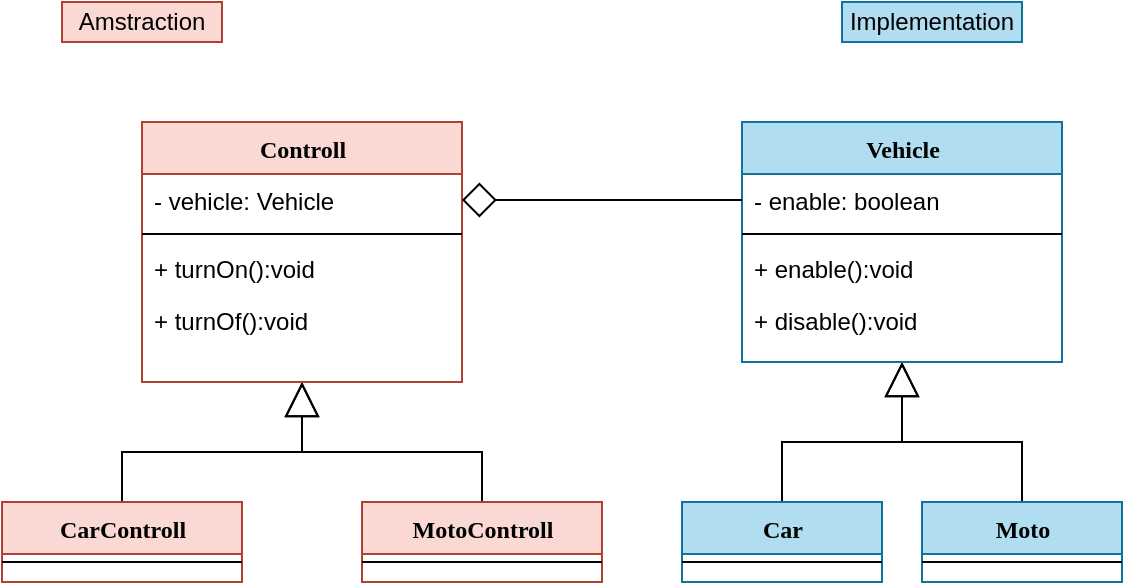 <mxfile version="14.0.5" type="device"><diagram name="Page-1" id="9f46799a-70d6-7492-0946-bef42562c5a5"><mxGraphModel dx="1374" dy="713" grid="1" gridSize="10" guides="1" tooltips="1" connect="1" arrows="1" fold="1" page="1" pageScale="1" pageWidth="1100" pageHeight="850" background="#ffffff" math="0" shadow="0"><root><mxCell id="0"/><mxCell id="1" parent="0"/><mxCell id="ZSr5cvUZmHu-_0xO7EGU-34" style="edgeStyle=orthogonalEdgeStyle;rounded=0;orthogonalLoop=1;jettySize=auto;html=1;exitX=0.5;exitY=1;exitDx=0;exitDy=0;entryX=0.5;entryY=0;entryDx=0;entryDy=0;startArrow=block;startFill=0;startSize=15;endArrow=none;endFill=0;" edge="1" parent="1" source="ZSr5cvUZmHu-_0xO7EGU-1" target="ZSr5cvUZmHu-_0xO7EGU-26"><mxGeometry relative="1" as="geometry"/></mxCell><mxCell id="ZSr5cvUZmHu-_0xO7EGU-35" style="edgeStyle=orthogonalEdgeStyle;rounded=0;orthogonalLoop=1;jettySize=auto;html=1;exitX=0.5;exitY=1;exitDx=0;exitDy=0;entryX=0.5;entryY=0;entryDx=0;entryDy=0;startArrow=block;startFill=0;startSize=15;endArrow=none;endFill=0;" edge="1" parent="1" source="ZSr5cvUZmHu-_0xO7EGU-1" target="ZSr5cvUZmHu-_0xO7EGU-31"><mxGeometry relative="1" as="geometry"/></mxCell><mxCell id="ZSr5cvUZmHu-_0xO7EGU-1" value="Controll" style="swimlane;html=1;fontStyle=1;align=center;verticalAlign=top;childLayout=stackLayout;horizontal=1;startSize=26;horizontalStack=0;resizeParent=1;resizeLast=0;collapsible=1;marginBottom=0;swimlaneFillColor=#ffffff;rounded=0;shadow=0;comic=0;labelBackgroundColor=none;strokeWidth=1;fillColor=#fad9d5;fontFamily=Verdana;fontSize=12;strokeColor=#ae4132;" vertex="1" parent="1"><mxGeometry x="80" y="120" width="160" height="130" as="geometry"/></mxCell><mxCell id="ZSr5cvUZmHu-_0xO7EGU-2" value="- vehicle: Vehicle" style="text;html=1;strokeColor=none;fillColor=none;align=left;verticalAlign=top;spacingLeft=4;spacingRight=4;whiteSpace=wrap;overflow=hidden;rotatable=0;points=[[0,0.5],[1,0.5]];portConstraint=eastwest;" vertex="1" parent="ZSr5cvUZmHu-_0xO7EGU-1"><mxGeometry y="26" width="160" height="26" as="geometry"/></mxCell><mxCell id="ZSr5cvUZmHu-_0xO7EGU-7" value="" style="line;html=1;strokeWidth=1;fillColor=none;align=left;verticalAlign=middle;spacingTop=-1;spacingLeft=3;spacingRight=3;rotatable=0;labelPosition=right;points=[];portConstraint=eastwest;" vertex="1" parent="ZSr5cvUZmHu-_0xO7EGU-1"><mxGeometry y="52" width="160" height="8" as="geometry"/></mxCell><mxCell id="ZSr5cvUZmHu-_0xO7EGU-24" value="+ turnOn():void" style="text;html=1;strokeColor=none;fillColor=none;align=left;verticalAlign=top;spacingLeft=4;spacingRight=4;whiteSpace=wrap;overflow=hidden;rotatable=0;points=[[0,0.5],[1,0.5]];portConstraint=eastwest;" vertex="1" parent="ZSr5cvUZmHu-_0xO7EGU-1"><mxGeometry y="60" width="160" height="26" as="geometry"/></mxCell><mxCell id="ZSr5cvUZmHu-_0xO7EGU-25" value="+ turnOf():void" style="text;html=1;strokeColor=none;fillColor=none;align=left;verticalAlign=top;spacingLeft=4;spacingRight=4;whiteSpace=wrap;overflow=hidden;rotatable=0;points=[[0,0.5],[1,0.5]];portConstraint=eastwest;" vertex="1" parent="ZSr5cvUZmHu-_0xO7EGU-1"><mxGeometry y="86" width="160" height="26" as="geometry"/></mxCell><mxCell id="ZSr5cvUZmHu-_0xO7EGU-26" value="CarControll" style="swimlane;html=1;fontStyle=1;align=center;verticalAlign=top;childLayout=stackLayout;horizontal=1;startSize=26;horizontalStack=0;resizeParent=1;resizeLast=0;collapsible=1;marginBottom=0;swimlaneFillColor=#ffffff;rounded=0;shadow=0;comic=0;labelBackgroundColor=none;strokeWidth=1;fillColor=#fad9d5;fontFamily=Verdana;fontSize=12;strokeColor=#ae4132;" vertex="1" parent="1"><mxGeometry x="10" y="310" width="120" height="40" as="geometry"/></mxCell><mxCell id="ZSr5cvUZmHu-_0xO7EGU-28" value="" style="line;html=1;strokeWidth=1;fillColor=none;align=left;verticalAlign=middle;spacingTop=-1;spacingLeft=3;spacingRight=3;rotatable=0;labelPosition=right;points=[];portConstraint=eastwest;" vertex="1" parent="ZSr5cvUZmHu-_0xO7EGU-26"><mxGeometry y="26" width="120" height="8" as="geometry"/></mxCell><mxCell id="ZSr5cvUZmHu-_0xO7EGU-31" value="MotoControll" style="swimlane;html=1;fontStyle=1;align=center;verticalAlign=top;childLayout=stackLayout;horizontal=1;startSize=26;horizontalStack=0;resizeParent=1;resizeLast=0;collapsible=1;marginBottom=0;swimlaneFillColor=#ffffff;rounded=0;shadow=0;comic=0;labelBackgroundColor=none;strokeWidth=1;fillColor=#fad9d5;fontFamily=Verdana;fontSize=12;strokeColor=#ae4132;" vertex="1" parent="1"><mxGeometry x="190" y="310" width="120" height="40" as="geometry"/></mxCell><mxCell id="ZSr5cvUZmHu-_0xO7EGU-32" value="" style="line;html=1;strokeWidth=1;fillColor=none;align=left;verticalAlign=middle;spacingTop=-1;spacingLeft=3;spacingRight=3;rotatable=0;labelPosition=right;points=[];portConstraint=eastwest;" vertex="1" parent="ZSr5cvUZmHu-_0xO7EGU-31"><mxGeometry y="26" width="120" height="8" as="geometry"/></mxCell><mxCell id="ZSr5cvUZmHu-_0xO7EGU-50" style="edgeStyle=orthogonalEdgeStyle;rounded=0;orthogonalLoop=1;jettySize=auto;html=1;exitX=0.5;exitY=1;exitDx=0;exitDy=0;entryX=0.5;entryY=0;entryDx=0;entryDy=0;startArrow=block;startFill=0;startSize=15;endArrow=none;endFill=0;" edge="1" parent="1" source="ZSr5cvUZmHu-_0xO7EGU-36" target="ZSr5cvUZmHu-_0xO7EGU-43"><mxGeometry relative="1" as="geometry"/></mxCell><mxCell id="ZSr5cvUZmHu-_0xO7EGU-51" style="edgeStyle=orthogonalEdgeStyle;rounded=0;orthogonalLoop=1;jettySize=auto;html=1;exitX=0.5;exitY=1;exitDx=0;exitDy=0;entryX=0.5;entryY=0;entryDx=0;entryDy=0;startArrow=block;startFill=0;startSize=15;endArrow=none;endFill=0;" edge="1" parent="1" source="ZSr5cvUZmHu-_0xO7EGU-36" target="ZSr5cvUZmHu-_0xO7EGU-48"><mxGeometry relative="1" as="geometry"/></mxCell><mxCell id="ZSr5cvUZmHu-_0xO7EGU-36" value="Vehicle" style="swimlane;html=1;fontStyle=1;align=center;verticalAlign=top;childLayout=stackLayout;horizontal=1;startSize=26;horizontalStack=0;resizeParent=1;resizeLast=0;collapsible=1;marginBottom=0;swimlaneFillColor=#ffffff;rounded=0;shadow=0;comic=0;labelBackgroundColor=none;strokeWidth=1;fillColor=#b1ddf0;fontFamily=Verdana;fontSize=12;strokeColor=#10739e;" vertex="1" parent="1"><mxGeometry x="380" y="120" width="160" height="120" as="geometry"/></mxCell><mxCell id="ZSr5cvUZmHu-_0xO7EGU-37" value="- enable: boolean" style="text;html=1;strokeColor=none;fillColor=none;align=left;verticalAlign=top;spacingLeft=4;spacingRight=4;whiteSpace=wrap;overflow=hidden;rotatable=0;points=[[0,0.5],[1,0.5]];portConstraint=eastwest;" vertex="1" parent="ZSr5cvUZmHu-_0xO7EGU-36"><mxGeometry y="26" width="160" height="26" as="geometry"/></mxCell><mxCell id="ZSr5cvUZmHu-_0xO7EGU-38" value="" style="line;html=1;strokeWidth=1;fillColor=none;align=left;verticalAlign=middle;spacingTop=-1;spacingLeft=3;spacingRight=3;rotatable=0;labelPosition=right;points=[];portConstraint=eastwest;" vertex="1" parent="ZSr5cvUZmHu-_0xO7EGU-36"><mxGeometry y="52" width="160" height="8" as="geometry"/></mxCell><mxCell id="ZSr5cvUZmHu-_0xO7EGU-39" value="+ enable():void" style="text;html=1;strokeColor=none;fillColor=none;align=left;verticalAlign=top;spacingLeft=4;spacingRight=4;whiteSpace=wrap;overflow=hidden;rotatable=0;points=[[0,0.5],[1,0.5]];portConstraint=eastwest;" vertex="1" parent="ZSr5cvUZmHu-_0xO7EGU-36"><mxGeometry y="60" width="160" height="26" as="geometry"/></mxCell><mxCell id="ZSr5cvUZmHu-_0xO7EGU-40" value="+ disable():void" style="text;html=1;strokeColor=none;fillColor=none;align=left;verticalAlign=top;spacingLeft=4;spacingRight=4;whiteSpace=wrap;overflow=hidden;rotatable=0;points=[[0,0.5],[1,0.5]];portConstraint=eastwest;" vertex="1" parent="ZSr5cvUZmHu-_0xO7EGU-36"><mxGeometry y="86" width="160" height="26" as="geometry"/></mxCell><mxCell id="ZSr5cvUZmHu-_0xO7EGU-41" value="Amstraction" style="text;html=1;strokeColor=#ae4132;fillColor=#fad9d5;align=center;verticalAlign=middle;whiteSpace=wrap;rounded=0;" vertex="1" parent="1"><mxGeometry x="40" y="60" width="80" height="20" as="geometry"/></mxCell><mxCell id="ZSr5cvUZmHu-_0xO7EGU-42" value="Implementation" style="text;html=1;strokeColor=#10739e;fillColor=#b1ddf0;align=center;verticalAlign=middle;whiteSpace=wrap;rounded=0;" vertex="1" parent="1"><mxGeometry x="430" y="60" width="90" height="20" as="geometry"/></mxCell><mxCell id="ZSr5cvUZmHu-_0xO7EGU-43" value="Car" style="swimlane;html=1;fontStyle=1;align=center;verticalAlign=top;childLayout=stackLayout;horizontal=1;startSize=26;horizontalStack=0;resizeParent=1;resizeLast=0;collapsible=1;marginBottom=0;swimlaneFillColor=#ffffff;rounded=0;shadow=0;comic=0;labelBackgroundColor=none;strokeWidth=1;fillColor=#b1ddf0;fontFamily=Verdana;fontSize=12;strokeColor=#10739e;" vertex="1" parent="1"><mxGeometry x="350" y="310" width="100" height="40" as="geometry"/></mxCell><mxCell id="ZSr5cvUZmHu-_0xO7EGU-45" value="" style="line;html=1;strokeWidth=1;fillColor=none;align=left;verticalAlign=middle;spacingTop=-1;spacingLeft=3;spacingRight=3;rotatable=0;labelPosition=right;points=[];portConstraint=eastwest;" vertex="1" parent="ZSr5cvUZmHu-_0xO7EGU-43"><mxGeometry y="26" width="100" height="8" as="geometry"/></mxCell><mxCell id="ZSr5cvUZmHu-_0xO7EGU-48" value="Moto" style="swimlane;html=1;fontStyle=1;align=center;verticalAlign=top;childLayout=stackLayout;horizontal=1;startSize=26;horizontalStack=0;resizeParent=1;resizeLast=0;collapsible=1;marginBottom=0;swimlaneFillColor=#ffffff;rounded=0;shadow=0;comic=0;labelBackgroundColor=none;strokeWidth=1;fillColor=#b1ddf0;fontFamily=Verdana;fontSize=12;strokeColor=#10739e;" vertex="1" parent="1"><mxGeometry x="470" y="310" width="100" height="40" as="geometry"/></mxCell><mxCell id="ZSr5cvUZmHu-_0xO7EGU-49" value="" style="line;html=1;strokeWidth=1;fillColor=none;align=left;verticalAlign=middle;spacingTop=-1;spacingLeft=3;spacingRight=3;rotatable=0;labelPosition=right;points=[];portConstraint=eastwest;" vertex="1" parent="ZSr5cvUZmHu-_0xO7EGU-48"><mxGeometry y="26" width="100" height="8" as="geometry"/></mxCell><mxCell id="ZSr5cvUZmHu-_0xO7EGU-52" style="edgeStyle=orthogonalEdgeStyle;rounded=0;orthogonalLoop=1;jettySize=auto;html=1;exitX=1;exitY=0.5;exitDx=0;exitDy=0;entryX=0;entryY=0.5;entryDx=0;entryDy=0;startArrow=diamond;startFill=0;startSize=15;endArrow=none;endFill=0;" edge="1" parent="1" source="ZSr5cvUZmHu-_0xO7EGU-2" target="ZSr5cvUZmHu-_0xO7EGU-37"><mxGeometry relative="1" as="geometry"/></mxCell></root></mxGraphModel></diagram></mxfile>